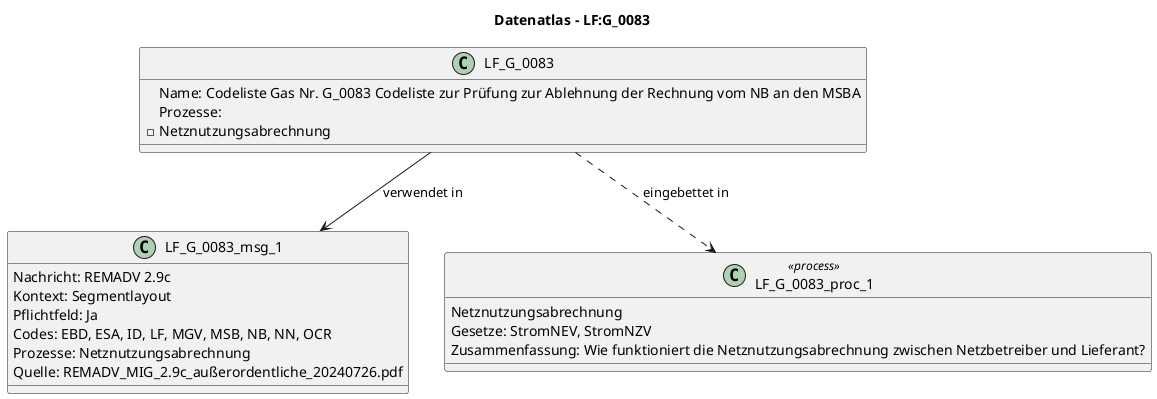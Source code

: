 @startuml
title Datenatlas – LF:G_0083
class LF_G_0083 {
  Name: Codeliste Gas Nr. G_0083 Codeliste zur Prüfung zur Ablehnung der Rechnung vom NB an den MSBA
  Prozesse:
    - Netznutzungsabrechnung
}
class LF_G_0083_msg_1 {
  Nachricht: REMADV 2.9c
  Kontext: Segmentlayout
  Pflichtfeld: Ja
  Codes: EBD, ESA, ID, LF, MGV, MSB, NB, NN, OCR
  Prozesse: Netznutzungsabrechnung
  Quelle: REMADV_MIG_2.9c_außerordentliche_20240726.pdf
}
LF_G_0083 --> LF_G_0083_msg_1 : verwendet in
class LF_G_0083_proc_1 <<process>> {
  Netznutzungsabrechnung
  Gesetze: StromNEV, StromNZV
  Zusammenfassung: Wie funktioniert die Netznutzungsabrechnung zwischen Netzbetreiber und Lieferant?
}
LF_G_0083 ..> LF_G_0083_proc_1 : eingebettet in
@enduml